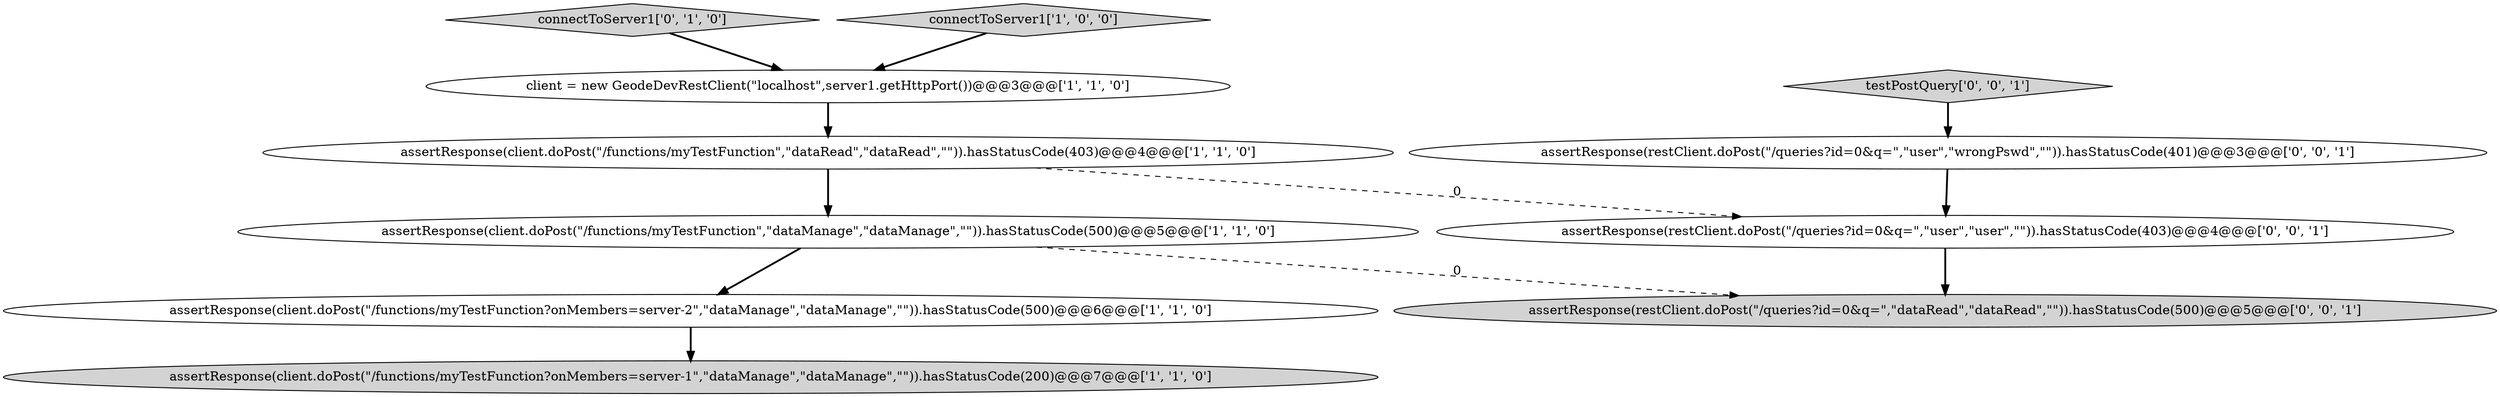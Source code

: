 digraph {
6 [style = filled, label = "connectToServer1['0', '1', '0']", fillcolor = lightgray, shape = diamond image = "AAA0AAABBB2BBB"];
1 [style = filled, label = "assertResponse(client.doPost(\"/functions/myTestFunction?onMembers=server-2\",\"dataManage\",\"dataManage\",\"\")).hasStatusCode(500)@@@6@@@['1', '1', '0']", fillcolor = white, shape = ellipse image = "AAA0AAABBB1BBB"];
10 [style = filled, label = "assertResponse(restClient.doPost(\"/queries?id=0&q=\",\"dataRead\",\"dataRead\",\"\")).hasStatusCode(500)@@@5@@@['0', '0', '1']", fillcolor = lightgray, shape = ellipse image = "AAA0AAABBB3BBB"];
2 [style = filled, label = "client = new GeodeDevRestClient(\"localhost\",server1.getHttpPort())@@@3@@@['1', '1', '0']", fillcolor = white, shape = ellipse image = "AAA0AAABBB1BBB"];
5 [style = filled, label = "assertResponse(client.doPost(\"/functions/myTestFunction\",\"dataRead\",\"dataRead\",\"\")).hasStatusCode(403)@@@4@@@['1', '1', '0']", fillcolor = white, shape = ellipse image = "AAA0AAABBB1BBB"];
3 [style = filled, label = "assertResponse(client.doPost(\"/functions/myTestFunction\",\"dataManage\",\"dataManage\",\"\")).hasStatusCode(500)@@@5@@@['1', '1', '0']", fillcolor = white, shape = ellipse image = "AAA0AAABBB1BBB"];
9 [style = filled, label = "assertResponse(restClient.doPost(\"/queries?id=0&q=\",\"user\",\"user\",\"\")).hasStatusCode(403)@@@4@@@['0', '0', '1']", fillcolor = white, shape = ellipse image = "AAA0AAABBB3BBB"];
0 [style = filled, label = "connectToServer1['1', '0', '0']", fillcolor = lightgray, shape = diamond image = "AAA0AAABBB1BBB"];
7 [style = filled, label = "assertResponse(restClient.doPost(\"/queries?id=0&q=\",\"user\",\"wrongPswd\",\"\")).hasStatusCode(401)@@@3@@@['0', '0', '1']", fillcolor = white, shape = ellipse image = "AAA0AAABBB3BBB"];
4 [style = filled, label = "assertResponse(client.doPost(\"/functions/myTestFunction?onMembers=server-1\",\"dataManage\",\"dataManage\",\"\")).hasStatusCode(200)@@@7@@@['1', '1', '0']", fillcolor = lightgray, shape = ellipse image = "AAA0AAABBB1BBB"];
8 [style = filled, label = "testPostQuery['0', '0', '1']", fillcolor = lightgray, shape = diamond image = "AAA0AAABBB3BBB"];
5->3 [style = bold, label=""];
7->9 [style = bold, label=""];
5->9 [style = dashed, label="0"];
1->4 [style = bold, label=""];
2->5 [style = bold, label=""];
3->10 [style = dashed, label="0"];
9->10 [style = bold, label=""];
3->1 [style = bold, label=""];
8->7 [style = bold, label=""];
0->2 [style = bold, label=""];
6->2 [style = bold, label=""];
}
